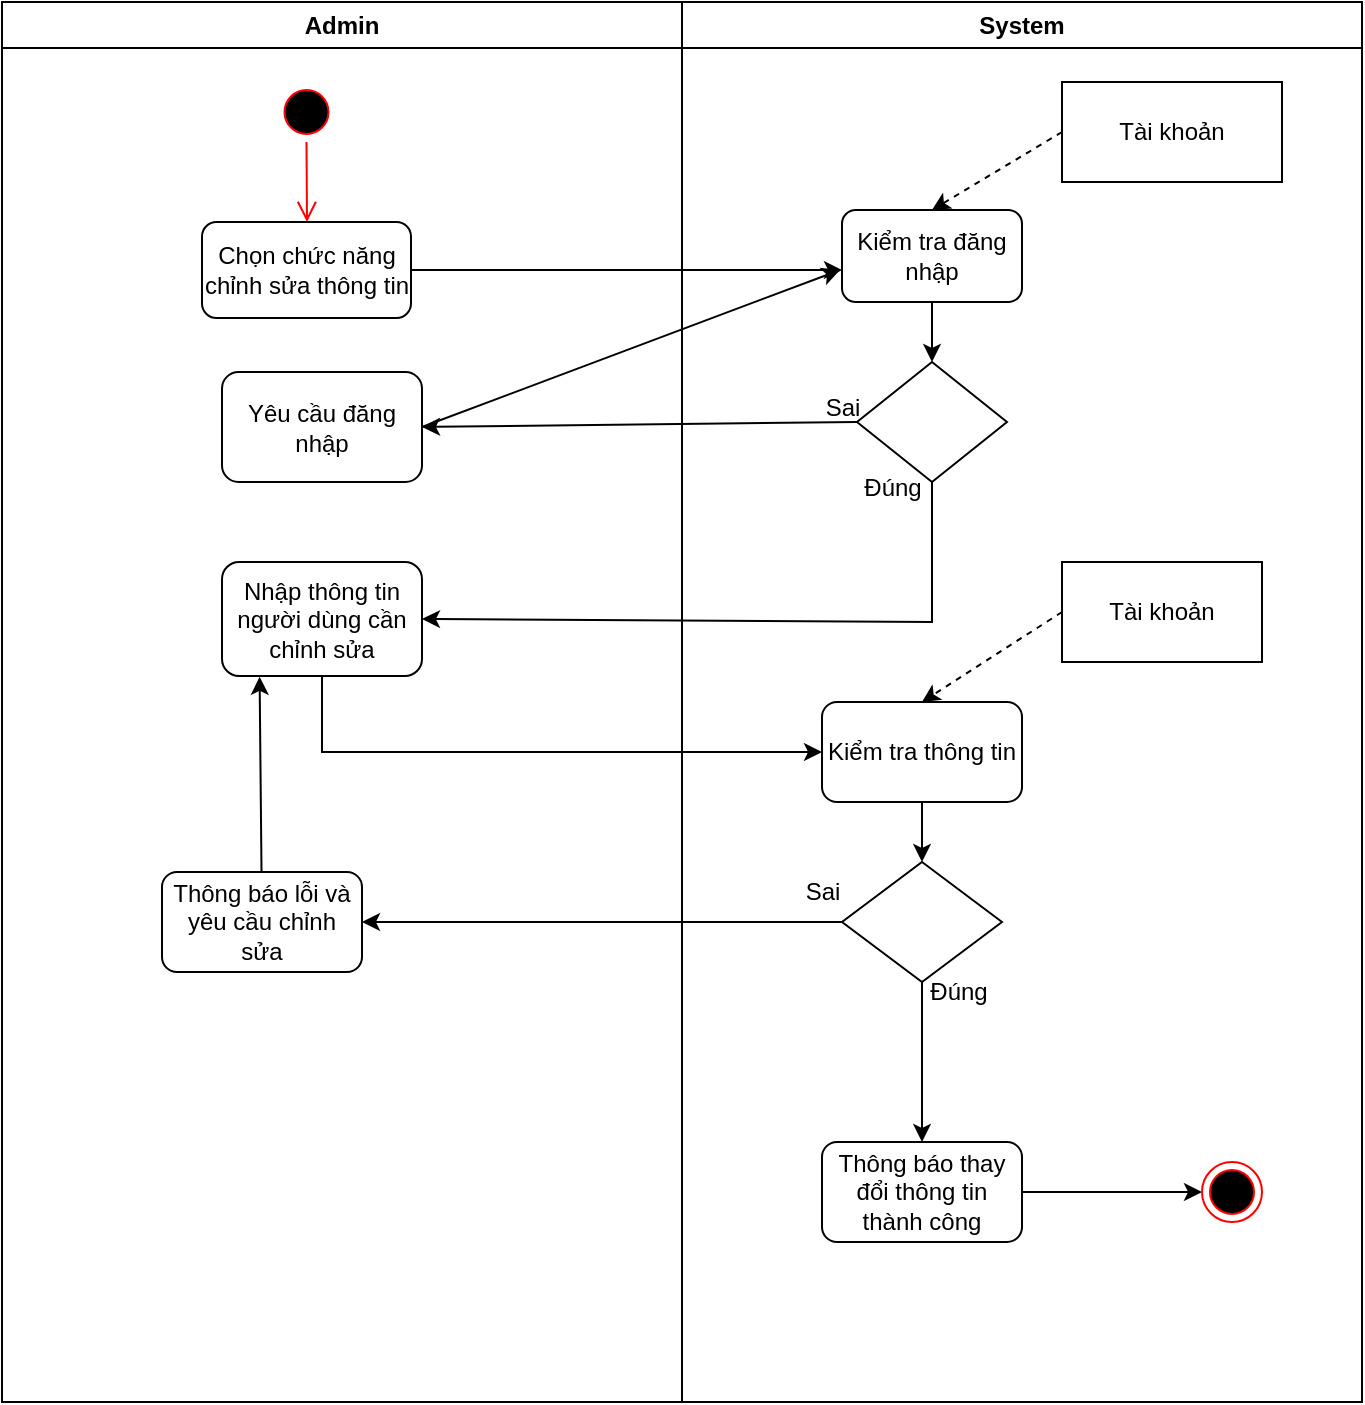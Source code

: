 <mxfile version="26.0.16">
  <diagram name="Page-1" id="e7e014a7-5840-1c2e-5031-d8a46d1fe8dd">
    <mxGraphModel dx="1391" dy="686" grid="1" gridSize="10" guides="1" tooltips="1" connect="1" arrows="1" fold="1" page="1" pageScale="1" pageWidth="1169" pageHeight="826" background="none" math="0" shadow="0">
      <root>
        <mxCell id="0" />
        <mxCell id="1" parent="0" />
        <mxCell id="2" value="Admin" style="swimlane;whiteSpace=wrap" parent="1" vertex="1">
          <mxGeometry x="160" y="120" width="340" height="700" as="geometry" />
        </mxCell>
        <mxCell id="5" value="" style="ellipse;shape=startState;fillColor=#000000;strokeColor=#ff0000;" parent="2" vertex="1">
          <mxGeometry x="137.25" y="40" width="30" height="30" as="geometry" />
        </mxCell>
        <mxCell id="6" value="" style="edgeStyle=elbowEdgeStyle;elbow=horizontal;verticalAlign=bottom;endArrow=open;endSize=8;strokeColor=#FF0000;endFill=1;rounded=0;entryX=0.5;entryY=0;entryDx=0;entryDy=0;" parent="2" source="5" target="UeCdkYXOWvheBgf-qZ8C-6" edge="1">
          <mxGeometry x="100" y="40" as="geometry">
            <mxPoint x="152.75" y="110" as="targetPoint" />
          </mxGeometry>
        </mxCell>
        <mxCell id="UeCdkYXOWvheBgf-qZ8C-6" value="Chọn chức năng chỉnh sửa thông tin" style="rounded=1;whiteSpace=wrap;html=1;" parent="2" vertex="1">
          <mxGeometry x="100" y="110" width="104.5" height="48" as="geometry" />
        </mxCell>
        <mxCell id="UeCdkYXOWvheBgf-qZ8C-7" value="" style="endArrow=classic;html=1;rounded=0;exitX=1;exitY=0.5;exitDx=0;exitDy=0;" parent="2" source="UeCdkYXOWvheBgf-qZ8C-6" edge="1">
          <mxGeometry width="50" height="50" relative="1" as="geometry">
            <mxPoint x="250" y="190" as="sourcePoint" />
            <mxPoint x="420" y="134" as="targetPoint" />
          </mxGeometry>
        </mxCell>
        <mxCell id="UeCdkYXOWvheBgf-qZ8C-16" value="Yêu cầu đăng nhập" style="rounded=1;whiteSpace=wrap;html=1;" parent="2" vertex="1">
          <mxGeometry x="110" y="185" width="100" height="55" as="geometry" />
        </mxCell>
        <mxCell id="UeCdkYXOWvheBgf-qZ8C-19" value="Nhập thông tin người dùng cần chỉnh sửa" style="rounded=1;whiteSpace=wrap;html=1;" parent="2" vertex="1">
          <mxGeometry x="110" y="280" width="100" height="57" as="geometry" />
        </mxCell>
        <mxCell id="nLyxo2yYWUFF53oQaZmj-14" value="Thông báo lỗi và yêu cầu chỉnh sửa" style="rounded=1;whiteSpace=wrap;html=1;" vertex="1" parent="2">
          <mxGeometry x="80" y="435" width="100" height="50" as="geometry" />
        </mxCell>
        <mxCell id="nLyxo2yYWUFF53oQaZmj-15" value="" style="endArrow=classic;html=1;rounded=0;entryX=0.188;entryY=1.007;entryDx=0;entryDy=0;entryPerimeter=0;" edge="1" parent="2" source="nLyxo2yYWUFF53oQaZmj-14" target="UeCdkYXOWvheBgf-qZ8C-19">
          <mxGeometry width="50" height="50" relative="1" as="geometry">
            <mxPoint x="40" y="440" as="sourcePoint" />
            <mxPoint x="90" y="390" as="targetPoint" />
          </mxGeometry>
        </mxCell>
        <mxCell id="3" value="System" style="swimlane;whiteSpace=wrap" parent="1" vertex="1">
          <mxGeometry x="500" y="120" width="340" height="700" as="geometry" />
        </mxCell>
        <mxCell id="UeCdkYXOWvheBgf-qZ8C-8" value="Kiểm tra đăng nhập" style="rounded=1;whiteSpace=wrap;html=1;" parent="3" vertex="1">
          <mxGeometry x="80" y="104" width="90" height="46" as="geometry" />
        </mxCell>
        <mxCell id="UeCdkYXOWvheBgf-qZ8C-9" value="Tài khoản" style="rounded=0;whiteSpace=wrap;html=1;" parent="3" vertex="1">
          <mxGeometry x="190" y="40" width="110" height="50" as="geometry" />
        </mxCell>
        <mxCell id="UeCdkYXOWvheBgf-qZ8C-11" value="" style="html=1;labelBackgroundColor=#ffffff;startArrow=none;startFill=0;startSize=6;endArrow=classic;endFill=1;endSize=6;jettySize=auto;orthogonalLoop=1;strokeWidth=1;dashed=1;fontSize=14;rounded=0;entryX=0.5;entryY=0;entryDx=0;entryDy=0;exitX=0;exitY=0.5;exitDx=0;exitDy=0;" parent="3" source="UeCdkYXOWvheBgf-qZ8C-9" target="UeCdkYXOWvheBgf-qZ8C-8" edge="1">
          <mxGeometry width="60" height="60" relative="1" as="geometry">
            <mxPoint x="60" y="100" as="sourcePoint" />
            <mxPoint x="120" y="40" as="targetPoint" />
          </mxGeometry>
        </mxCell>
        <mxCell id="UeCdkYXOWvheBgf-qZ8C-12" value="" style="rhombus;whiteSpace=wrap;html=1;" parent="3" vertex="1">
          <mxGeometry x="87.5" y="180" width="75" height="60" as="geometry" />
        </mxCell>
        <mxCell id="UeCdkYXOWvheBgf-qZ8C-13" value="" style="endArrow=classic;html=1;rounded=0;entryX=0.5;entryY=0;entryDx=0;entryDy=0;exitX=0.5;exitY=1;exitDx=0;exitDy=0;" parent="3" source="UeCdkYXOWvheBgf-qZ8C-8" target="UeCdkYXOWvheBgf-qZ8C-12" edge="1">
          <mxGeometry width="50" height="50" relative="1" as="geometry">
            <mxPoint x="80" y="310" as="sourcePoint" />
            <mxPoint x="130" y="260" as="targetPoint" />
          </mxGeometry>
        </mxCell>
        <mxCell id="UeCdkYXOWvheBgf-qZ8C-20" value="Đúng" style="text;html=1;align=center;verticalAlign=middle;resizable=0;points=[];autosize=1;strokeColor=none;fillColor=none;" parent="3" vertex="1">
          <mxGeometry x="80" y="228" width="50" height="30" as="geometry" />
        </mxCell>
        <mxCell id="nLyxo2yYWUFF53oQaZmj-7" value="Kiểm tra thông tin" style="rounded=1;whiteSpace=wrap;html=1;" vertex="1" parent="3">
          <mxGeometry x="70" y="350" width="100" height="50" as="geometry" />
        </mxCell>
        <mxCell id="nLyxo2yYWUFF53oQaZmj-9" value="Tài khoản" style="rounded=0;whiteSpace=wrap;html=1;" vertex="1" parent="3">
          <mxGeometry x="190" y="280" width="100" height="50" as="geometry" />
        </mxCell>
        <mxCell id="nLyxo2yYWUFF53oQaZmj-10" value="" style="html=1;labelBackgroundColor=#ffffff;startArrow=none;startFill=0;startSize=6;endArrow=classic;endFill=1;endSize=6;jettySize=auto;orthogonalLoop=1;strokeWidth=1;dashed=1;fontSize=14;rounded=0;entryX=0.5;entryY=0;entryDx=0;entryDy=0;exitX=0;exitY=0.5;exitDx=0;exitDy=0;" edge="1" parent="3" source="nLyxo2yYWUFF53oQaZmj-9" target="nLyxo2yYWUFF53oQaZmj-7">
          <mxGeometry width="60" height="60" relative="1" as="geometry">
            <mxPoint x="215" y="240" as="sourcePoint" />
            <mxPoint x="150" y="279" as="targetPoint" />
          </mxGeometry>
        </mxCell>
        <mxCell id="nLyxo2yYWUFF53oQaZmj-11" value="" style="rhombus;whiteSpace=wrap;html=1;" vertex="1" parent="3">
          <mxGeometry x="80" y="430" width="80" height="60" as="geometry" />
        </mxCell>
        <mxCell id="nLyxo2yYWUFF53oQaZmj-12" value="" style="endArrow=classic;html=1;rounded=0;entryX=0.5;entryY=0;entryDx=0;entryDy=0;exitX=0.5;exitY=1;exitDx=0;exitDy=0;" edge="1" parent="3" source="nLyxo2yYWUFF53oQaZmj-7" target="nLyxo2yYWUFF53oQaZmj-11">
          <mxGeometry width="50" height="50" relative="1" as="geometry">
            <mxPoint x="-60" y="500" as="sourcePoint" />
            <mxPoint x="-10" y="450" as="targetPoint" />
          </mxGeometry>
        </mxCell>
        <mxCell id="nLyxo2yYWUFF53oQaZmj-16" value="Sai" style="text;html=1;align=center;verticalAlign=middle;resizable=0;points=[];autosize=1;strokeColor=none;fillColor=none;" vertex="1" parent="3">
          <mxGeometry x="50" y="430" width="40" height="30" as="geometry" />
        </mxCell>
        <mxCell id="nLyxo2yYWUFF53oQaZmj-17" value="" style="endArrow=classic;html=1;rounded=0;exitX=0.5;exitY=1;exitDx=0;exitDy=0;" edge="1" parent="3" source="nLyxo2yYWUFF53oQaZmj-11">
          <mxGeometry width="50" height="50" relative="1" as="geometry">
            <mxPoint x="140" y="590" as="sourcePoint" />
            <mxPoint x="120" y="570" as="targetPoint" />
          </mxGeometry>
        </mxCell>
        <mxCell id="nLyxo2yYWUFF53oQaZmj-18" value="Đúng" style="text;html=1;align=center;verticalAlign=middle;resizable=0;points=[];autosize=1;strokeColor=none;fillColor=none;" vertex="1" parent="3">
          <mxGeometry x="112.5" y="480" width="50" height="30" as="geometry" />
        </mxCell>
        <mxCell id="nLyxo2yYWUFF53oQaZmj-19" value="Thông báo thay đổi thông tin thành công" style="rounded=1;whiteSpace=wrap;html=1;" vertex="1" parent="3">
          <mxGeometry x="70" y="570" width="100" height="50" as="geometry" />
        </mxCell>
        <mxCell id="nLyxo2yYWUFF53oQaZmj-20" value="" style="endArrow=classic;html=1;rounded=0;exitX=1;exitY=0.5;exitDx=0;exitDy=0;" edge="1" parent="3" source="nLyxo2yYWUFF53oQaZmj-19">
          <mxGeometry width="50" height="50" relative="1" as="geometry">
            <mxPoint x="200" y="600" as="sourcePoint" />
            <mxPoint x="260" y="595" as="targetPoint" />
          </mxGeometry>
        </mxCell>
        <mxCell id="nLyxo2yYWUFF53oQaZmj-21" value="" style="ellipse;html=1;shape=endState;fillColor=#000000;strokeColor=#ff0000;" vertex="1" parent="3">
          <mxGeometry x="260" y="580" width="30" height="30" as="geometry" />
        </mxCell>
        <mxCell id="UeCdkYXOWvheBgf-qZ8C-15" value="Sai" style="text;html=1;align=center;verticalAlign=middle;resizable=0;points=[];autosize=1;strokeColor=none;fillColor=none;" parent="1" vertex="1">
          <mxGeometry x="560" y="308" width="40" height="30" as="geometry" />
        </mxCell>
        <mxCell id="UeCdkYXOWvheBgf-qZ8C-14" value="" style="endArrow=classic;html=1;rounded=0;exitX=0;exitY=0.5;exitDx=0;exitDy=0;entryX=1;entryY=0.5;entryDx=0;entryDy=0;" parent="1" source="UeCdkYXOWvheBgf-qZ8C-12" target="UeCdkYXOWvheBgf-qZ8C-16" edge="1">
          <mxGeometry width="50" height="50" relative="1" as="geometry">
            <mxPoint x="350" y="400" as="sourcePoint" />
            <mxPoint x="410" y="330" as="targetPoint" />
          </mxGeometry>
        </mxCell>
        <mxCell id="UeCdkYXOWvheBgf-qZ8C-17" value="" style="endArrow=classic;html=1;rounded=0;entryX=-0.011;entryY=0.652;entryDx=0;entryDy=0;entryPerimeter=0;exitX=1;exitY=0.5;exitDx=0;exitDy=0;" parent="1" source="UeCdkYXOWvheBgf-qZ8C-16" target="UeCdkYXOWvheBgf-qZ8C-8" edge="1">
          <mxGeometry width="50" height="50" relative="1" as="geometry">
            <mxPoint x="410" y="330" as="sourcePoint" />
            <mxPoint x="460" y="280" as="targetPoint" />
          </mxGeometry>
        </mxCell>
        <mxCell id="UeCdkYXOWvheBgf-qZ8C-18" value="" style="endArrow=classic;html=1;rounded=0;exitX=0.5;exitY=1;exitDx=0;exitDy=0;entryX=1;entryY=0.5;entryDx=0;entryDy=0;" parent="1" source="UeCdkYXOWvheBgf-qZ8C-12" target="UeCdkYXOWvheBgf-qZ8C-19" edge="1">
          <mxGeometry width="50" height="50" relative="1" as="geometry">
            <mxPoint x="610" y="470" as="sourcePoint" />
            <mxPoint x="625" y="420" as="targetPoint" />
            <Array as="points">
              <mxPoint x="625" y="430" />
            </Array>
          </mxGeometry>
        </mxCell>
        <mxCell id="nLyxo2yYWUFF53oQaZmj-6" value="" style="endArrow=classic;html=1;rounded=0;exitX=0.5;exitY=1;exitDx=0;exitDy=0;entryX=0;entryY=0.5;entryDx=0;entryDy=0;" edge="1" parent="1" source="UeCdkYXOWvheBgf-qZ8C-19" target="nLyxo2yYWUFF53oQaZmj-7">
          <mxGeometry width="50" height="50" relative="1" as="geometry">
            <mxPoint x="260" y="550" as="sourcePoint" />
            <mxPoint x="320" y="510" as="targetPoint" />
            <Array as="points">
              <mxPoint x="320" y="495" />
            </Array>
          </mxGeometry>
        </mxCell>
        <mxCell id="nLyxo2yYWUFF53oQaZmj-13" value="" style="endArrow=classic;html=1;rounded=0;exitX=0;exitY=0.5;exitDx=0;exitDy=0;entryX=1;entryY=0.5;entryDx=0;entryDy=0;" edge="1" parent="1" source="nLyxo2yYWUFF53oQaZmj-11" target="nLyxo2yYWUFF53oQaZmj-14">
          <mxGeometry width="50" height="50" relative="1" as="geometry">
            <mxPoint x="320" y="640" as="sourcePoint" />
            <mxPoint x="370" y="580" as="targetPoint" />
          </mxGeometry>
        </mxCell>
      </root>
    </mxGraphModel>
  </diagram>
</mxfile>
